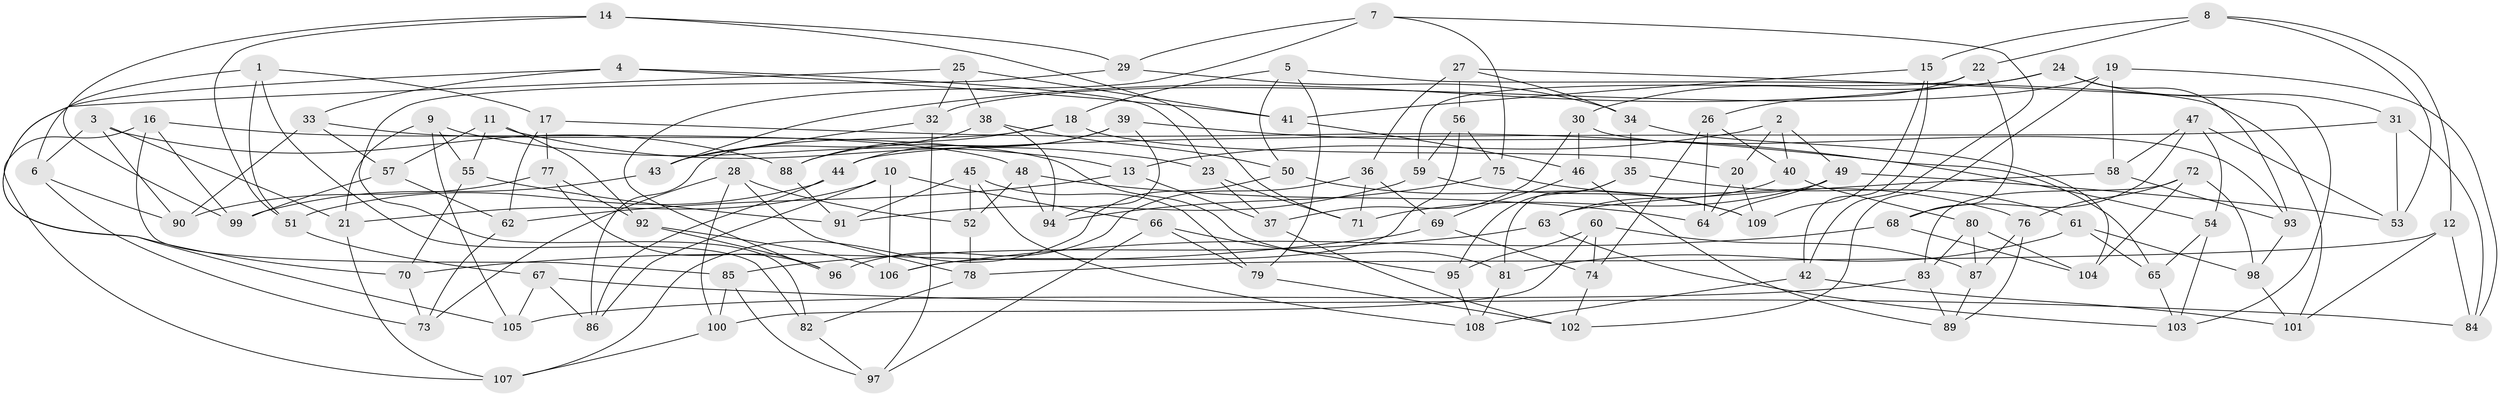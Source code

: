 // coarse degree distribution, {10: 0.029850746268656716, 11: 0.014925373134328358, 9: 0.05970149253731343, 7: 0.04477611940298507, 6: 0.029850746268656716, 4: 0.7761194029850746, 12: 0.014925373134328358, 3: 0.029850746268656716}
// Generated by graph-tools (version 1.1) at 2025/53/03/04/25 22:53:31]
// undirected, 109 vertices, 218 edges
graph export_dot {
  node [color=gray90,style=filled];
  1;
  2;
  3;
  4;
  5;
  6;
  7;
  8;
  9;
  10;
  11;
  12;
  13;
  14;
  15;
  16;
  17;
  18;
  19;
  20;
  21;
  22;
  23;
  24;
  25;
  26;
  27;
  28;
  29;
  30;
  31;
  32;
  33;
  34;
  35;
  36;
  37;
  38;
  39;
  40;
  41;
  42;
  43;
  44;
  45;
  46;
  47;
  48;
  49;
  50;
  51;
  52;
  53;
  54;
  55;
  56;
  57;
  58;
  59;
  60;
  61;
  62;
  63;
  64;
  65;
  66;
  67;
  68;
  69;
  70;
  71;
  72;
  73;
  74;
  75;
  76;
  77;
  78;
  79;
  80;
  81;
  82;
  83;
  84;
  85;
  86;
  87;
  88;
  89;
  90;
  91;
  92;
  93;
  94;
  95;
  96;
  97;
  98;
  99;
  100;
  101;
  102;
  103;
  104;
  105;
  106;
  107;
  108;
  109;
  1 -- 51;
  1 -- 82;
  1 -- 6;
  1 -- 17;
  2 -- 20;
  2 -- 13;
  2 -- 40;
  2 -- 49;
  3 -- 6;
  3 -- 21;
  3 -- 90;
  3 -- 88;
  4 -- 23;
  4 -- 33;
  4 -- 41;
  4 -- 70;
  5 -- 50;
  5 -- 18;
  5 -- 79;
  5 -- 101;
  6 -- 90;
  6 -- 73;
  7 -- 75;
  7 -- 42;
  7 -- 29;
  7 -- 96;
  8 -- 22;
  8 -- 15;
  8 -- 53;
  8 -- 12;
  9 -- 105;
  9 -- 21;
  9 -- 13;
  9 -- 55;
  10 -- 66;
  10 -- 106;
  10 -- 86;
  10 -- 21;
  11 -- 57;
  11 -- 55;
  11 -- 92;
  11 -- 23;
  12 -- 78;
  12 -- 101;
  12 -- 84;
  13 -- 62;
  13 -- 37;
  14 -- 71;
  14 -- 51;
  14 -- 29;
  14 -- 99;
  15 -- 42;
  15 -- 109;
  15 -- 41;
  16 -- 48;
  16 -- 85;
  16 -- 99;
  16 -- 107;
  17 -- 77;
  17 -- 62;
  17 -- 54;
  18 -- 20;
  18 -- 88;
  18 -- 86;
  19 -- 84;
  19 -- 102;
  19 -- 58;
  19 -- 32;
  20 -- 64;
  20 -- 109;
  21 -- 107;
  22 -- 26;
  22 -- 59;
  22 -- 68;
  23 -- 37;
  23 -- 71;
  24 -- 30;
  24 -- 93;
  24 -- 43;
  24 -- 31;
  25 -- 105;
  25 -- 41;
  25 -- 38;
  25 -- 32;
  26 -- 40;
  26 -- 74;
  26 -- 64;
  27 -- 56;
  27 -- 36;
  27 -- 103;
  27 -- 34;
  28 -- 52;
  28 -- 73;
  28 -- 78;
  28 -- 100;
  29 -- 34;
  29 -- 82;
  30 -- 46;
  30 -- 37;
  30 -- 93;
  31 -- 44;
  31 -- 53;
  31 -- 84;
  32 -- 43;
  32 -- 97;
  33 -- 57;
  33 -- 90;
  33 -- 81;
  34 -- 35;
  34 -- 104;
  35 -- 81;
  35 -- 95;
  35 -- 61;
  36 -- 69;
  36 -- 71;
  36 -- 96;
  37 -- 102;
  38 -- 94;
  38 -- 50;
  38 -- 43;
  39 -- 94;
  39 -- 65;
  39 -- 44;
  39 -- 88;
  40 -- 80;
  40 -- 63;
  41 -- 46;
  42 -- 101;
  42 -- 108;
  43 -- 99;
  44 -- 51;
  44 -- 86;
  45 -- 79;
  45 -- 91;
  45 -- 52;
  45 -- 108;
  46 -- 69;
  46 -- 89;
  47 -- 53;
  47 -- 58;
  47 -- 68;
  47 -- 54;
  48 -- 64;
  48 -- 94;
  48 -- 52;
  49 -- 64;
  49 -- 53;
  49 -- 71;
  50 -- 109;
  50 -- 107;
  51 -- 67;
  52 -- 78;
  54 -- 65;
  54 -- 103;
  55 -- 91;
  55 -- 70;
  56 -- 106;
  56 -- 75;
  56 -- 59;
  57 -- 62;
  57 -- 99;
  58 -- 63;
  58 -- 93;
  59 -- 91;
  59 -- 109;
  60 -- 74;
  60 -- 100;
  60 -- 87;
  60 -- 95;
  61 -- 65;
  61 -- 98;
  61 -- 81;
  62 -- 73;
  63 -- 85;
  63 -- 103;
  65 -- 103;
  66 -- 79;
  66 -- 95;
  66 -- 97;
  67 -- 84;
  67 -- 105;
  67 -- 86;
  68 -- 104;
  68 -- 106;
  69 -- 70;
  69 -- 74;
  70 -- 73;
  72 -- 104;
  72 -- 76;
  72 -- 98;
  72 -- 83;
  74 -- 102;
  75 -- 94;
  75 -- 76;
  76 -- 89;
  76 -- 87;
  77 -- 96;
  77 -- 90;
  77 -- 92;
  78 -- 82;
  79 -- 102;
  80 -- 104;
  80 -- 83;
  80 -- 87;
  81 -- 108;
  82 -- 97;
  83 -- 105;
  83 -- 89;
  85 -- 100;
  85 -- 97;
  87 -- 89;
  88 -- 91;
  92 -- 106;
  92 -- 96;
  93 -- 98;
  95 -- 108;
  98 -- 101;
  100 -- 107;
}
